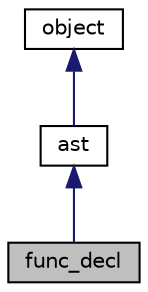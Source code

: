 digraph "func_decl"
{
  edge [fontname="Helvetica",fontsize="10",labelfontname="Helvetica",labelfontsize="10"];
  node [fontname="Helvetica",fontsize="10",shape=record];
  Node0 [label="func_decl",height=0.2,width=0.4,color="black", fillcolor="grey75", style="filled", fontcolor="black"];
  Node1 -> Node0 [dir="back",color="midnightblue",fontsize="10",style="solid",fontname="Helvetica"];
  Node1 [label="ast",height=0.2,width=0.4,color="black", fillcolor="white", style="filled",URL="$classz3_1_1ast.html"];
  Node2 -> Node1 [dir="back",color="midnightblue",fontsize="10",style="solid",fontname="Helvetica"];
  Node2 [label="object",height=0.2,width=0.4,color="black", fillcolor="white", style="filled",URL="$classz3_1_1object.html"];
}
